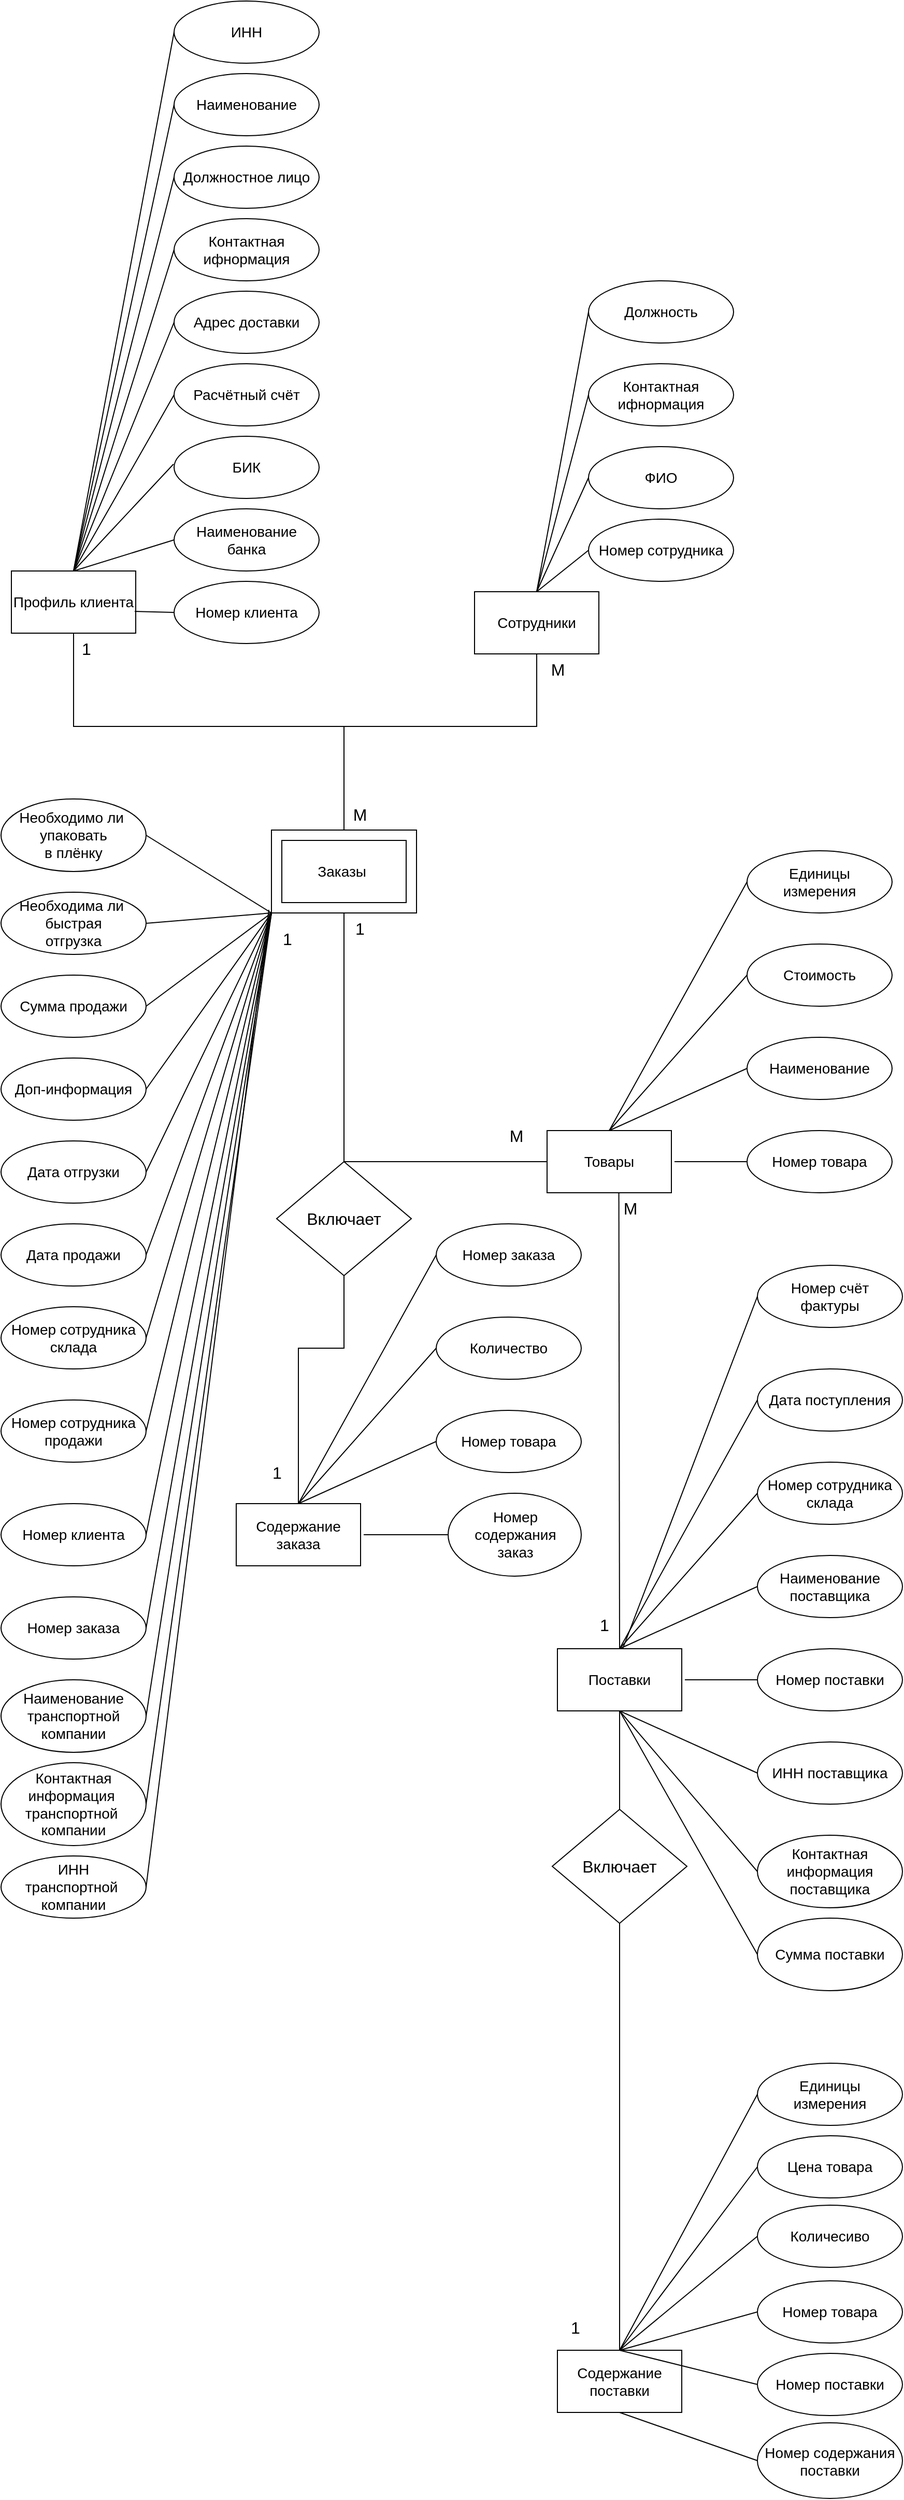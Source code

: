 <mxfile version="24.2.1" type="device">
  <diagram id="Ka57WYL8uHOhpwoZ9gLt" name="Страница — 1">
    <mxGraphModel dx="874" dy="-608" grid="1" gridSize="10" guides="1" tooltips="1" connect="1" arrows="1" fold="1" page="1" pageScale="1" pageWidth="827" pageHeight="1169" math="0" shadow="0">
      <root>
        <mxCell id="0" />
        <mxCell id="1" parent="0" />
        <mxCell id="-9mjrlD3U77bwaLZREmP-149" value="" style="rounded=0;whiteSpace=wrap;html=1;" parent="1" vertex="1">
          <mxGeometry x="344" y="2190" width="140" height="80" as="geometry" />
        </mxCell>
        <mxCell id="-9mjrlD3U77bwaLZREmP-1" value="&lt;span style=&quot;font-size: 14px;&quot;&gt;Профиль клиента&lt;/span&gt;" style="whiteSpace=wrap;html=1;" parent="1" vertex="1">
          <mxGeometry x="93" y="1940" width="120" height="60" as="geometry" />
        </mxCell>
        <mxCell id="-9mjrlD3U77bwaLZREmP-11" value="&lt;font style=&quot;font-size: 14px;&quot;&gt;Номер клиента&lt;/font&gt;" style="ellipse;whiteSpace=wrap;html=1;" parent="1" vertex="1">
          <mxGeometry x="250" y="1950" width="140" height="60" as="geometry" />
        </mxCell>
        <mxCell id="-9mjrlD3U77bwaLZREmP-12" value="&lt;span style=&quot;font-size: 14px;&quot;&gt;ИНН&lt;/span&gt;" style="ellipse;whiteSpace=wrap;html=1;" parent="1" vertex="1">
          <mxGeometry x="250" y="1390" width="140" height="60" as="geometry" />
        </mxCell>
        <mxCell id="-9mjrlD3U77bwaLZREmP-13" value="&lt;span style=&quot;font-size: 14px;&quot;&gt;Наименование&lt;/span&gt;" style="ellipse;whiteSpace=wrap;html=1;" parent="1" vertex="1">
          <mxGeometry x="250" y="1460" width="140" height="60" as="geometry" />
        </mxCell>
        <mxCell id="-9mjrlD3U77bwaLZREmP-14" value="&lt;span style=&quot;font-size: 14px;&quot;&gt;Должностное лицо&lt;/span&gt;" style="ellipse;whiteSpace=wrap;html=1;" parent="1" vertex="1">
          <mxGeometry x="250" y="1530" width="140" height="60" as="geometry" />
        </mxCell>
        <mxCell id="-9mjrlD3U77bwaLZREmP-15" value="&lt;span style=&quot;font-size: 14px;&quot;&gt;Контактная ифнормация&lt;/span&gt;" style="ellipse;whiteSpace=wrap;html=1;" parent="1" vertex="1">
          <mxGeometry x="250" y="1600" width="140" height="60" as="geometry" />
        </mxCell>
        <mxCell id="-9mjrlD3U77bwaLZREmP-16" value="&lt;span style=&quot;font-size: 14px;&quot;&gt;Адрес доставки&lt;/span&gt;" style="ellipse;whiteSpace=wrap;html=1;" parent="1" vertex="1">
          <mxGeometry x="250" y="1670" width="140" height="60" as="geometry" />
        </mxCell>
        <mxCell id="-9mjrlD3U77bwaLZREmP-17" value="&lt;span style=&quot;font-size: 14px;&quot;&gt;БИК&lt;/span&gt;" style="ellipse;whiteSpace=wrap;html=1;" parent="1" vertex="1">
          <mxGeometry x="250" y="1810" width="140" height="60" as="geometry" />
        </mxCell>
        <mxCell id="-9mjrlD3U77bwaLZREmP-18" value="&lt;span style=&quot;font-size: 14px;&quot;&gt;Расчётный счёт&lt;/span&gt;" style="ellipse;whiteSpace=wrap;html=1;" parent="1" vertex="1">
          <mxGeometry x="250" y="1740" width="140" height="60" as="geometry" />
        </mxCell>
        <mxCell id="-9mjrlD3U77bwaLZREmP-19" value="&lt;span style=&quot;font-size: 14px;&quot;&gt;Наименование&lt;br&gt;банка&lt;br&gt;&lt;/span&gt;" style="ellipse;whiteSpace=wrap;html=1;" parent="1" vertex="1">
          <mxGeometry x="250" y="1880" width="140" height="60" as="geometry" />
        </mxCell>
        <mxCell id="-9mjrlD3U77bwaLZREmP-20" value="" style="endArrow=none;html=1;rounded=0;exitX=0;exitY=0.5;exitDx=0;exitDy=0;entryX=0.5;entryY=0;entryDx=0;entryDy=0;" parent="1" source="-9mjrlD3U77bwaLZREmP-19" target="-9mjrlD3U77bwaLZREmP-1" edge="1">
          <mxGeometry width="50" height="50" relative="1" as="geometry">
            <mxPoint x="896" y="1600" as="sourcePoint" />
            <mxPoint x="946" y="1550" as="targetPoint" />
          </mxGeometry>
        </mxCell>
        <mxCell id="-9mjrlD3U77bwaLZREmP-22" value="" style="endArrow=none;html=1;rounded=0;exitX=-0.004;exitY=0.448;exitDx=0;exitDy=0;entryX=0.5;entryY=0;entryDx=0;entryDy=0;exitPerimeter=0;" parent="1" source="-9mjrlD3U77bwaLZREmP-17" target="-9mjrlD3U77bwaLZREmP-1" edge="1">
          <mxGeometry width="50" height="50" relative="1" as="geometry">
            <mxPoint x="126" y="1890" as="sourcePoint" />
            <mxPoint x="163" y="1950" as="targetPoint" />
          </mxGeometry>
        </mxCell>
        <mxCell id="-9mjrlD3U77bwaLZREmP-23" value="" style="endArrow=none;html=1;rounded=0;exitX=0;exitY=0.5;exitDx=0;exitDy=0;entryX=0.5;entryY=0;entryDx=0;entryDy=0;" parent="1" source="-9mjrlD3U77bwaLZREmP-18" target="-9mjrlD3U77bwaLZREmP-1" edge="1">
          <mxGeometry width="50" height="50" relative="1" as="geometry">
            <mxPoint x="126" y="1790" as="sourcePoint" />
            <mxPoint x="163" y="1950" as="targetPoint" />
          </mxGeometry>
        </mxCell>
        <mxCell id="-9mjrlD3U77bwaLZREmP-24" value="" style="endArrow=none;html=1;rounded=0;exitX=0;exitY=0.5;exitDx=0;exitDy=0;entryX=0.5;entryY=0;entryDx=0;entryDy=0;" parent="1" source="-9mjrlD3U77bwaLZREmP-16" target="-9mjrlD3U77bwaLZREmP-1" edge="1">
          <mxGeometry width="50" height="50" relative="1" as="geometry">
            <mxPoint x="126" y="1700" as="sourcePoint" />
            <mxPoint x="163" y="1950" as="targetPoint" />
          </mxGeometry>
        </mxCell>
        <mxCell id="-9mjrlD3U77bwaLZREmP-25" value="" style="endArrow=none;html=1;rounded=0;exitX=0;exitY=0.5;exitDx=0;exitDy=0;entryX=0.5;entryY=0;entryDx=0;entryDy=0;" parent="1" source="-9mjrlD3U77bwaLZREmP-15" target="-9mjrlD3U77bwaLZREmP-1" edge="1">
          <mxGeometry width="50" height="50" relative="1" as="geometry">
            <mxPoint x="126" y="1610" as="sourcePoint" />
            <mxPoint x="163" y="1950" as="targetPoint" />
          </mxGeometry>
        </mxCell>
        <mxCell id="-9mjrlD3U77bwaLZREmP-26" value="" style="endArrow=none;html=1;rounded=0;exitX=0;exitY=0.5;exitDx=0;exitDy=0;entryX=0.5;entryY=0;entryDx=0;entryDy=0;" parent="1" source="-9mjrlD3U77bwaLZREmP-14" target="-9mjrlD3U77bwaLZREmP-1" edge="1">
          <mxGeometry width="50" height="50" relative="1" as="geometry">
            <mxPoint x="126" y="1520" as="sourcePoint" />
            <mxPoint x="163" y="1950" as="targetPoint" />
          </mxGeometry>
        </mxCell>
        <mxCell id="-9mjrlD3U77bwaLZREmP-27" value="" style="endArrow=none;html=1;rounded=0;exitX=0;exitY=0.5;exitDx=0;exitDy=0;entryX=0.5;entryY=0;entryDx=0;entryDy=0;" parent="1" source="-9mjrlD3U77bwaLZREmP-13" target="-9mjrlD3U77bwaLZREmP-1" edge="1">
          <mxGeometry width="50" height="50" relative="1" as="geometry">
            <mxPoint x="126" y="1440" as="sourcePoint" />
            <mxPoint x="163" y="1950" as="targetPoint" />
          </mxGeometry>
        </mxCell>
        <mxCell id="-9mjrlD3U77bwaLZREmP-28" value="" style="endArrow=none;html=1;rounded=0;exitX=0;exitY=0.5;exitDx=0;exitDy=0;entryX=0.5;entryY=0;entryDx=0;entryDy=0;" parent="1" source="-9mjrlD3U77bwaLZREmP-12" target="-9mjrlD3U77bwaLZREmP-1" edge="1">
          <mxGeometry width="50" height="50" relative="1" as="geometry">
            <mxPoint x="126" y="1360" as="sourcePoint" />
            <mxPoint x="163" y="1950" as="targetPoint" />
          </mxGeometry>
        </mxCell>
        <mxCell id="-9mjrlD3U77bwaLZREmP-29" value="" style="endArrow=none;html=1;rounded=0;exitX=0;exitY=0.5;exitDx=0;exitDy=0;entryX=0.992;entryY=0.65;entryDx=0;entryDy=0;entryPerimeter=0;" parent="1" source="-9mjrlD3U77bwaLZREmP-11" target="-9mjrlD3U77bwaLZREmP-1" edge="1">
          <mxGeometry width="50" height="50" relative="1" as="geometry">
            <mxPoint x="126" y="1890" as="sourcePoint" />
            <mxPoint x="163" y="1950" as="targetPoint" />
          </mxGeometry>
        </mxCell>
        <mxCell id="-9mjrlD3U77bwaLZREmP-30" value="&lt;font style=&quot;font-size: 14px;&quot;&gt;Сотрудники&lt;br&gt;&lt;/font&gt;" style="whiteSpace=wrap;html=1;direction=east;flipH=1;flipV=0;" parent="1" vertex="1">
          <mxGeometry x="540" y="1960" width="120" height="60" as="geometry" />
        </mxCell>
        <mxCell id="-9mjrlD3U77bwaLZREmP-31" value="&lt;font style=&quot;font-size: 14px;&quot;&gt;Номер сотрудника&lt;/font&gt;" style="ellipse;whiteSpace=wrap;html=1;direction=east;flipH=1;flipV=0;" parent="1" vertex="1">
          <mxGeometry x="650" y="1890" width="140" height="60" as="geometry" />
        </mxCell>
        <mxCell id="-9mjrlD3U77bwaLZREmP-35" value="&lt;span style=&quot;font-size: 14px;&quot;&gt;Контактная ифнормация&lt;/span&gt;" style="ellipse;whiteSpace=wrap;html=1;direction=east;flipH=1;flipV=0;" parent="1" vertex="1">
          <mxGeometry x="650" y="1740" width="140" height="60" as="geometry" />
        </mxCell>
        <mxCell id="-9mjrlD3U77bwaLZREmP-37" value="&lt;span style=&quot;font-size: 14px;&quot;&gt;Должность&lt;/span&gt;" style="ellipse;whiteSpace=wrap;html=1;direction=east;flipH=1;flipV=0;" parent="1" vertex="1">
          <mxGeometry x="650" y="1660" width="140" height="60" as="geometry" />
        </mxCell>
        <mxCell id="-9mjrlD3U77bwaLZREmP-39" value="&lt;span style=&quot;font-size: 14px;&quot;&gt;ФИО&lt;br&gt;&lt;/span&gt;" style="ellipse;whiteSpace=wrap;html=1;direction=east;flipH=1;flipV=0;" parent="1" vertex="1">
          <mxGeometry x="650" y="1820" width="140" height="60" as="geometry" />
        </mxCell>
        <mxCell id="-9mjrlD3U77bwaLZREmP-40" value="" style="endArrow=none;html=1;rounded=0;exitX=0;exitY=0.5;exitDx=0;exitDy=0;entryX=0.5;entryY=0;entryDx=0;entryDy=0;" parent="1" source="-9mjrlD3U77bwaLZREmP-39" target="-9mjrlD3U77bwaLZREmP-30" edge="1">
          <mxGeometry width="50" height="50" relative="1" as="geometry">
            <mxPoint x="-520" y="1600" as="sourcePoint" />
            <mxPoint x="-570" y="1550" as="targetPoint" />
          </mxGeometry>
        </mxCell>
        <mxCell id="-9mjrlD3U77bwaLZREmP-41" value="" style="endArrow=none;html=1;rounded=0;exitX=0;exitY=0.5;exitDx=0;exitDy=0;entryX=0.5;entryY=0;entryDx=0;entryDy=0;" parent="1" source="-9mjrlD3U77bwaLZREmP-37" target="-9mjrlD3U77bwaLZREmP-30" edge="1">
          <mxGeometry width="50" height="50" relative="1" as="geometry">
            <mxPoint x="250" y="1890" as="sourcePoint" />
            <mxPoint x="213" y="1950" as="targetPoint" />
          </mxGeometry>
        </mxCell>
        <mxCell id="-9mjrlD3U77bwaLZREmP-44" value="" style="endArrow=none;html=1;rounded=0;exitX=0;exitY=0.5;exitDx=0;exitDy=0;entryX=0.5;entryY=0;entryDx=0;entryDy=0;" parent="1" source="-9mjrlD3U77bwaLZREmP-35" target="-9mjrlD3U77bwaLZREmP-30" edge="1">
          <mxGeometry width="50" height="50" relative="1" as="geometry">
            <mxPoint x="250" y="1610" as="sourcePoint" />
            <mxPoint x="213" y="1950" as="targetPoint" />
          </mxGeometry>
        </mxCell>
        <mxCell id="-9mjrlD3U77bwaLZREmP-48" value="" style="endArrow=none;html=1;rounded=0;exitX=0;exitY=0.5;exitDx=0;exitDy=0;entryX=0.5;entryY=0;entryDx=0;entryDy=0;" parent="1" source="-9mjrlD3U77bwaLZREmP-31" target="-9mjrlD3U77bwaLZREmP-30" edge="1">
          <mxGeometry width="50" height="50" relative="1" as="geometry">
            <mxPoint x="473" y="1970" as="sourcePoint" />
            <mxPoint x="403" y="1970" as="targetPoint" />
          </mxGeometry>
        </mxCell>
        <mxCell id="-9mjrlD3U77bwaLZREmP-49" value="&lt;font style=&quot;font-size: 14px;&quot;&gt;Поставки&lt;br&gt;&lt;/font&gt;" style="whiteSpace=wrap;html=1;direction=east;flipH=1;flipV=0;" parent="1" vertex="1">
          <mxGeometry x="620" y="2980" width="120" height="60" as="geometry" />
        </mxCell>
        <mxCell id="-9mjrlD3U77bwaLZREmP-50" value="&lt;font style=&quot;font-size: 14px;&quot;&gt;Номер поставки&lt;/font&gt;" style="ellipse;whiteSpace=wrap;html=1;direction=east;flipH=1;flipV=0;" parent="1" vertex="1">
          <mxGeometry x="813" y="2980" width="140" height="60" as="geometry" />
        </mxCell>
        <mxCell id="-9mjrlD3U77bwaLZREmP-51" value="&lt;font style=&quot;font-size: 14px;&quot;&gt;Номер сотрудника склада&lt;/font&gt;" style="ellipse;whiteSpace=wrap;html=1;direction=east;flipH=1;flipV=0;" parent="1" vertex="1">
          <mxGeometry x="813" y="2800" width="140" height="60" as="geometry" />
        </mxCell>
        <mxCell id="-9mjrlD3U77bwaLZREmP-52" value="&lt;span style=&quot;font-size: 14px;&quot;&gt;Дата поступления&lt;/span&gt;" style="ellipse;whiteSpace=wrap;html=1;direction=east;flipH=1;flipV=0;" parent="1" vertex="1">
          <mxGeometry x="813" y="2710" width="140" height="60" as="geometry" />
        </mxCell>
        <mxCell id="-9mjrlD3U77bwaLZREmP-53" value="&lt;span style=&quot;font-size: 14px;&quot;&gt;Наименование&lt;/span&gt;&lt;span style=&quot;font-size: 14px;&quot;&gt;&lt;br&gt;&lt;/span&gt;&lt;div&gt;&lt;span style=&quot;font-size: 14px;&quot;&gt;поставщика&lt;/span&gt;&lt;/div&gt;" style="ellipse;whiteSpace=wrap;html=1;direction=east;flipH=1;flipV=0;" parent="1" vertex="1">
          <mxGeometry x="813" y="2890" width="140" height="60" as="geometry" />
        </mxCell>
        <mxCell id="-9mjrlD3U77bwaLZREmP-54" value="" style="endArrow=none;html=1;rounded=0;exitX=0;exitY=0.5;exitDx=0;exitDy=0;entryX=0.5;entryY=0;entryDx=0;entryDy=0;" parent="1" source="-9mjrlD3U77bwaLZREmP-53" target="-9mjrlD3U77bwaLZREmP-49" edge="1">
          <mxGeometry width="50" height="50" relative="1" as="geometry">
            <mxPoint x="-180" y="2640" as="sourcePoint" />
            <mxPoint x="-230" y="2590" as="targetPoint" />
          </mxGeometry>
        </mxCell>
        <mxCell id="-9mjrlD3U77bwaLZREmP-55" value="" style="endArrow=none;html=1;rounded=0;exitX=0;exitY=0.5;exitDx=0;exitDy=0;entryX=0.5;entryY=0;entryDx=0;entryDy=0;" parent="1" source="-9mjrlD3U77bwaLZREmP-52" target="-9mjrlD3U77bwaLZREmP-49" edge="1">
          <mxGeometry width="50" height="50" relative="1" as="geometry">
            <mxPoint x="590" y="2930" as="sourcePoint" />
            <mxPoint x="553" y="2990" as="targetPoint" />
          </mxGeometry>
        </mxCell>
        <mxCell id="-9mjrlD3U77bwaLZREmP-56" value="" style="endArrow=none;html=1;rounded=0;exitX=0;exitY=0.5;exitDx=0;exitDy=0;entryX=0.5;entryY=0;entryDx=0;entryDy=0;" parent="1" source="-9mjrlD3U77bwaLZREmP-51" target="-9mjrlD3U77bwaLZREmP-49" edge="1">
          <mxGeometry width="50" height="50" relative="1" as="geometry">
            <mxPoint x="590" y="2650" as="sourcePoint" />
            <mxPoint x="553" y="2990" as="targetPoint" />
          </mxGeometry>
        </mxCell>
        <mxCell id="-9mjrlD3U77bwaLZREmP-57" value="" style="endArrow=none;html=1;rounded=0;" parent="1" edge="1">
          <mxGeometry width="50" height="50" relative="1" as="geometry">
            <mxPoint x="813" y="3010" as="sourcePoint" />
            <mxPoint x="743" y="3010" as="targetPoint" />
          </mxGeometry>
        </mxCell>
        <mxCell id="-9mjrlD3U77bwaLZREmP-58" value="&lt;span style=&quot;font-size: 14px;&quot;&gt;Номер счёт&lt;br&gt;фактуры&lt;br&gt;&lt;/span&gt;" style="ellipse;whiteSpace=wrap;html=1;direction=east;flipH=1;flipV=0;" parent="1" vertex="1">
          <mxGeometry x="813" y="2610" width="140" height="60" as="geometry" />
        </mxCell>
        <mxCell id="-9mjrlD3U77bwaLZREmP-59" value="" style="endArrow=none;html=1;rounded=0;exitX=0;exitY=0.5;exitDx=0;exitDy=0;" parent="1" source="-9mjrlD3U77bwaLZREmP-58" edge="1">
          <mxGeometry width="50" height="50" relative="1" as="geometry">
            <mxPoint x="823" y="2750" as="sourcePoint" />
            <mxPoint x="683" y="2980" as="targetPoint" />
          </mxGeometry>
        </mxCell>
        <mxCell id="-9mjrlD3U77bwaLZREmP-94" value="&lt;font style=&quot;font-size: 14px;&quot;&gt;Номер товара&lt;/font&gt;" style="ellipse;whiteSpace=wrap;html=1;direction=east;flipH=1;flipV=0;" parent="1" vertex="1">
          <mxGeometry x="803" y="2480" width="140" height="60" as="geometry" />
        </mxCell>
        <mxCell id="-9mjrlD3U77bwaLZREmP-95" value="&lt;span style=&quot;font-size: 14px;&quot;&gt;Стоимость&lt;/span&gt;" style="ellipse;whiteSpace=wrap;html=1;direction=east;flipH=1;flipV=0;" parent="1" vertex="1">
          <mxGeometry x="803" y="2300" width="140" height="60" as="geometry" />
        </mxCell>
        <mxCell id="-9mjrlD3U77bwaLZREmP-96" value="&lt;span style=&quot;font-size: 14px;&quot;&gt;Единицы&lt;br&gt;измерения&lt;/span&gt;" style="ellipse;whiteSpace=wrap;html=1;direction=east;flipH=1;flipV=0;" parent="1" vertex="1">
          <mxGeometry x="803" y="2210" width="140" height="60" as="geometry" />
        </mxCell>
        <mxCell id="-9mjrlD3U77bwaLZREmP-97" value="&lt;span style=&quot;font-size: 14px;&quot;&gt;Наименование&lt;br&gt;&lt;/span&gt;" style="ellipse;whiteSpace=wrap;html=1;direction=east;flipH=1;flipV=0;" parent="1" vertex="1">
          <mxGeometry x="803" y="2390" width="140" height="60" as="geometry" />
        </mxCell>
        <mxCell id="-9mjrlD3U77bwaLZREmP-98" value="" style="endArrow=none;html=1;rounded=0;exitX=0;exitY=0.5;exitDx=0;exitDy=0;entryX=0.5;entryY=0;entryDx=0;entryDy=0;" parent="1" source="-9mjrlD3U77bwaLZREmP-97" target="-9mjrlD3U77bwaLZREmP-93" edge="1">
          <mxGeometry width="50" height="50" relative="1" as="geometry">
            <mxPoint x="-190" y="2140" as="sourcePoint" />
            <mxPoint x="-240" y="2090" as="targetPoint" />
          </mxGeometry>
        </mxCell>
        <mxCell id="-9mjrlD3U77bwaLZREmP-99" value="" style="endArrow=none;html=1;rounded=0;exitX=0;exitY=0.5;exitDx=0;exitDy=0;entryX=0.5;entryY=0;entryDx=0;entryDy=0;" parent="1" source="-9mjrlD3U77bwaLZREmP-96" target="-9mjrlD3U77bwaLZREmP-93" edge="1">
          <mxGeometry width="50" height="50" relative="1" as="geometry">
            <mxPoint x="580" y="2430" as="sourcePoint" />
            <mxPoint x="543" y="2490" as="targetPoint" />
          </mxGeometry>
        </mxCell>
        <mxCell id="-9mjrlD3U77bwaLZREmP-100" value="" style="endArrow=none;html=1;rounded=0;exitX=0;exitY=0.5;exitDx=0;exitDy=0;entryX=0.5;entryY=0;entryDx=0;entryDy=0;" parent="1" source="-9mjrlD3U77bwaLZREmP-95" target="-9mjrlD3U77bwaLZREmP-93" edge="1">
          <mxGeometry width="50" height="50" relative="1" as="geometry">
            <mxPoint x="580" y="2150" as="sourcePoint" />
            <mxPoint x="543" y="2490" as="targetPoint" />
          </mxGeometry>
        </mxCell>
        <mxCell id="-9mjrlD3U77bwaLZREmP-101" value="" style="endArrow=none;html=1;rounded=0;" parent="1" edge="1">
          <mxGeometry width="50" height="50" relative="1" as="geometry">
            <mxPoint x="803" y="2510" as="sourcePoint" />
            <mxPoint x="733" y="2510" as="targetPoint" />
          </mxGeometry>
        </mxCell>
        <mxCell id="-9mjrlD3U77bwaLZREmP-126" value="&lt;span style=&quot;font-size: 14px;&quot;&gt;Заказы&amp;nbsp;&lt;/span&gt;" style="whiteSpace=wrap;html=1;" parent="1" vertex="1">
          <mxGeometry x="354" y="2200" width="120" height="60" as="geometry" />
        </mxCell>
        <mxCell id="-9mjrlD3U77bwaLZREmP-127" value="&lt;font style=&quot;font-size: 14px;&quot;&gt;Номер заказа&lt;/font&gt;" style="ellipse;whiteSpace=wrap;html=1;" parent="1" vertex="1">
          <mxGeometry x="83" y="2930" width="140" height="60" as="geometry" />
        </mxCell>
        <mxCell id="-9mjrlD3U77bwaLZREmP-128" value="&lt;span style=&quot;font-size: 14px;&quot;&gt;Сумма продажи&lt;/span&gt;" style="ellipse;whiteSpace=wrap;html=1;" parent="1" vertex="1">
          <mxGeometry x="83" y="2330" width="140" height="60" as="geometry" />
        </mxCell>
        <mxCell id="-9mjrlD3U77bwaLZREmP-129" value="&lt;span style=&quot;font-size: 14px;&quot;&gt;Доп-информация&lt;/span&gt;" style="ellipse;whiteSpace=wrap;html=1;" parent="1" vertex="1">
          <mxGeometry x="83" y="2410" width="140" height="60" as="geometry" />
        </mxCell>
        <mxCell id="-9mjrlD3U77bwaLZREmP-130" value="&lt;font style=&quot;font-size: 14px;&quot;&gt;Дата отгрузки&lt;/font&gt;" style="ellipse;whiteSpace=wrap;html=1;" parent="1" vertex="1">
          <mxGeometry x="83" y="2490" width="140" height="60" as="geometry" />
        </mxCell>
        <mxCell id="-9mjrlD3U77bwaLZREmP-131" value="&lt;span style=&quot;font-size: 14px;&quot;&gt;Дата продажи&lt;/span&gt;" style="ellipse;whiteSpace=wrap;html=1;" parent="1" vertex="1">
          <mxGeometry x="83" y="2570" width="140" height="60" as="geometry" />
        </mxCell>
        <mxCell id="-9mjrlD3U77bwaLZREmP-132" value="&lt;span style=&quot;font-size: 14px;&quot;&gt;Наименование&lt;/span&gt;&lt;span style=&quot;font-size: 14px;&quot;&gt;&lt;br&gt;&lt;/span&gt;&lt;div&gt;&lt;span style=&quot;font-size: 14px;&quot;&gt;транспортной&lt;/span&gt;&lt;/div&gt;&lt;div&gt;&lt;span style=&quot;font-size: 14px;&quot;&gt;компании&lt;/span&gt;&lt;/div&gt;" style="ellipse;whiteSpace=wrap;html=1;" parent="1" vertex="1">
          <mxGeometry x="83" y="3010" width="140" height="70" as="geometry" />
        </mxCell>
        <mxCell id="-9mjrlD3U77bwaLZREmP-133" value="&lt;span style=&quot;font-size: 14px;&quot;&gt;Номер сотрудника продажи&lt;/span&gt;" style="ellipse;whiteSpace=wrap;html=1;" parent="1" vertex="1">
          <mxGeometry x="83" y="2740" width="140" height="60" as="geometry" />
        </mxCell>
        <mxCell id="-9mjrlD3U77bwaLZREmP-134" value="&lt;font style=&quot;font-size: 14px;&quot;&gt;Номер сотрудника склада&lt;/font&gt;" style="ellipse;whiteSpace=wrap;html=1;" parent="1" vertex="1">
          <mxGeometry x="83" y="2650" width="140" height="60" as="geometry" />
        </mxCell>
        <mxCell id="-9mjrlD3U77bwaLZREmP-135" value="&lt;span style=&quot;font-size: 14px;&quot;&gt;Номер клиента&lt;br&gt;&lt;/span&gt;" style="ellipse;whiteSpace=wrap;html=1;" parent="1" vertex="1">
          <mxGeometry x="83" y="2840" width="140" height="60" as="geometry" />
        </mxCell>
        <mxCell id="-9mjrlD3U77bwaLZREmP-136" value="" style="endArrow=none;html=1;rounded=0;exitX=1;exitY=0.5;exitDx=0;exitDy=0;entryX=0;entryY=1;entryDx=0;entryDy=0;" parent="1" source="-9mjrlD3U77bwaLZREmP-135" target="-9mjrlD3U77bwaLZREmP-149" edge="1">
          <mxGeometry width="50" height="50" relative="1" as="geometry">
            <mxPoint x="746" y="2500" as="sourcePoint" />
            <mxPoint x="796" y="2450" as="targetPoint" />
          </mxGeometry>
        </mxCell>
        <mxCell id="-9mjrlD3U77bwaLZREmP-137" value="" style="endArrow=none;html=1;rounded=0;exitX=1;exitY=0.5;exitDx=0;exitDy=0;entryX=0;entryY=1;entryDx=0;entryDy=0;" parent="1" source="-9mjrlD3U77bwaLZREmP-133" target="-9mjrlD3U77bwaLZREmP-149" edge="1">
          <mxGeometry width="50" height="50" relative="1" as="geometry">
            <mxPoint x="-24" y="2790" as="sourcePoint" />
            <mxPoint x="13" y="2850" as="targetPoint" />
          </mxGeometry>
        </mxCell>
        <mxCell id="-9mjrlD3U77bwaLZREmP-138" value="" style="endArrow=none;html=1;rounded=0;exitX=1;exitY=0.5;exitDx=0;exitDy=0;entryX=0;entryY=1;entryDx=0;entryDy=0;" parent="1" source="-9mjrlD3U77bwaLZREmP-134" target="-9mjrlD3U77bwaLZREmP-149" edge="1">
          <mxGeometry width="50" height="50" relative="1" as="geometry">
            <mxPoint x="-24" y="2690" as="sourcePoint" />
            <mxPoint x="13" y="2850" as="targetPoint" />
          </mxGeometry>
        </mxCell>
        <mxCell id="-9mjrlD3U77bwaLZREmP-139" value="" style="endArrow=none;html=1;rounded=0;exitX=1;exitY=0.5;exitDx=0;exitDy=0;entryX=0;entryY=1;entryDx=0;entryDy=0;" parent="1" source="-9mjrlD3U77bwaLZREmP-132" target="-9mjrlD3U77bwaLZREmP-149" edge="1">
          <mxGeometry width="50" height="50" relative="1" as="geometry">
            <mxPoint x="-24" y="2600" as="sourcePoint" />
            <mxPoint x="13" y="2850" as="targetPoint" />
          </mxGeometry>
        </mxCell>
        <mxCell id="-9mjrlD3U77bwaLZREmP-140" value="" style="endArrow=none;html=1;rounded=0;exitX=1;exitY=0.5;exitDx=0;exitDy=0;entryX=0;entryY=1;entryDx=0;entryDy=0;" parent="1" source="-9mjrlD3U77bwaLZREmP-131" target="-9mjrlD3U77bwaLZREmP-149" edge="1">
          <mxGeometry width="50" height="50" relative="1" as="geometry">
            <mxPoint x="-24" y="2510" as="sourcePoint" />
            <mxPoint x="350" y="2220" as="targetPoint" />
          </mxGeometry>
        </mxCell>
        <mxCell id="-9mjrlD3U77bwaLZREmP-141" value="" style="endArrow=none;html=1;rounded=0;exitX=1;exitY=0.5;exitDx=0;exitDy=0;entryX=0;entryY=1;entryDx=0;entryDy=0;" parent="1" source="-9mjrlD3U77bwaLZREmP-130" target="-9mjrlD3U77bwaLZREmP-149" edge="1">
          <mxGeometry width="50" height="50" relative="1" as="geometry">
            <mxPoint x="-24" y="2420" as="sourcePoint" />
            <mxPoint x="350" y="2220" as="targetPoint" />
          </mxGeometry>
        </mxCell>
        <mxCell id="-9mjrlD3U77bwaLZREmP-142" value="" style="endArrow=none;html=1;rounded=0;exitX=1;exitY=0.5;exitDx=0;exitDy=0;entryX=0;entryY=1;entryDx=0;entryDy=0;" parent="1" source="-9mjrlD3U77bwaLZREmP-129" target="-9mjrlD3U77bwaLZREmP-149" edge="1">
          <mxGeometry width="50" height="50" relative="1" as="geometry">
            <mxPoint x="-24" y="2340" as="sourcePoint" />
            <mxPoint x="350" y="2220" as="targetPoint" />
          </mxGeometry>
        </mxCell>
        <mxCell id="-9mjrlD3U77bwaLZREmP-143" value="" style="endArrow=none;html=1;rounded=0;exitX=1;exitY=0.5;exitDx=0;exitDy=0;entryX=0;entryY=1;entryDx=0;entryDy=0;" parent="1" source="-9mjrlD3U77bwaLZREmP-128" target="-9mjrlD3U77bwaLZREmP-149" edge="1">
          <mxGeometry width="50" height="50" relative="1" as="geometry">
            <mxPoint x="-24" y="2260" as="sourcePoint" />
            <mxPoint x="350" y="2220" as="targetPoint" />
          </mxGeometry>
        </mxCell>
        <mxCell id="-9mjrlD3U77bwaLZREmP-144" value="" style="endArrow=none;html=1;rounded=0;exitX=1;exitY=0.5;exitDx=0;exitDy=0;entryX=0;entryY=1;entryDx=0;entryDy=0;" parent="1" source="-9mjrlD3U77bwaLZREmP-127" target="-9mjrlD3U77bwaLZREmP-149" edge="1">
          <mxGeometry width="50" height="50" relative="1" as="geometry">
            <mxPoint x="-24" y="2790" as="sourcePoint" />
            <mxPoint x="13" y="2850" as="targetPoint" />
          </mxGeometry>
        </mxCell>
        <mxCell id="-9mjrlD3U77bwaLZREmP-145" value="&lt;font style=&quot;font-size: 14px;&quot;&gt;Необходима ли&amp;nbsp;&lt;br style=&quot;border-color: var(--border-color);&quot;&gt;быстрая&lt;br&gt;отгрузка&lt;/font&gt;" style="ellipse;whiteSpace=wrap;html=1;" parent="1" vertex="1">
          <mxGeometry x="83" y="2250" width="140" height="60" as="geometry" />
        </mxCell>
        <mxCell id="-9mjrlD3U77bwaLZREmP-146" value="&lt;span style=&quot;font-size: 14px;&quot;&gt;Необходимо&amp;nbsp;ли&amp;nbsp;&lt;/span&gt;&lt;br&gt;&lt;span style=&quot;font-size: 14px;&quot;&gt;упаковать &lt;/span&gt;&lt;br&gt;&lt;span style=&quot;font-size: 14px;&quot;&gt;в плёнку&lt;/span&gt;" style="ellipse;whiteSpace=wrap;html=1;" parent="1" vertex="1">
          <mxGeometry x="83" y="2160" width="140" height="70" as="geometry" />
        </mxCell>
        <mxCell id="-9mjrlD3U77bwaLZREmP-147" value="" style="endArrow=none;html=1;rounded=0;exitX=1;exitY=0.5;exitDx=0;exitDy=0;entryX=0;entryY=1;entryDx=0;entryDy=0;" parent="1" source="-9mjrlD3U77bwaLZREmP-145" target="-9mjrlD3U77bwaLZREmP-149" edge="1">
          <mxGeometry width="50" height="50" relative="1" as="geometry">
            <mxPoint x="-104" y="2180" as="sourcePoint" />
            <mxPoint x="350" y="2220" as="targetPoint" />
          </mxGeometry>
        </mxCell>
        <mxCell id="-9mjrlD3U77bwaLZREmP-148" value="" style="endArrow=none;html=1;rounded=0;entryX=0;entryY=1;entryDx=0;entryDy=0;exitX=1;exitY=0.5;exitDx=0;exitDy=0;" parent="1" source="-9mjrlD3U77bwaLZREmP-146" target="-9mjrlD3U77bwaLZREmP-149" edge="1">
          <mxGeometry width="50" height="50" relative="1" as="geometry">
            <mxPoint x="-107" y="2070" as="sourcePoint" />
            <mxPoint x="23" y="2860" as="targetPoint" />
          </mxGeometry>
        </mxCell>
        <mxCell id="-9mjrlD3U77bwaLZREmP-150" value="" style="endArrow=none;html=1;rounded=0;exitX=0.5;exitY=1;exitDx=0;exitDy=0;entryX=0.5;entryY=0;entryDx=0;entryDy=0;" parent="1" source="-9mjrlD3U77bwaLZREmP-1" target="-9mjrlD3U77bwaLZREmP-149" edge="1">
          <mxGeometry width="50" height="50" relative="1" as="geometry">
            <mxPoint x="440" y="1900" as="sourcePoint" />
            <mxPoint x="490" y="1850" as="targetPoint" />
            <Array as="points">
              <mxPoint x="153" y="2090" />
              <mxPoint x="414" y="2090" />
            </Array>
          </mxGeometry>
        </mxCell>
        <mxCell id="-9mjrlD3U77bwaLZREmP-151" value="" style="endArrow=none;html=1;rounded=0;exitX=0.5;exitY=1;exitDx=0;exitDy=0;entryX=0.5;entryY=0;entryDx=0;entryDy=0;" parent="1" source="-9mjrlD3U77bwaLZREmP-30" target="-9mjrlD3U77bwaLZREmP-149" edge="1">
          <mxGeometry width="50" height="50" relative="1" as="geometry">
            <mxPoint x="440" y="1900" as="sourcePoint" />
            <mxPoint x="490" y="1850" as="targetPoint" />
            <Array as="points">
              <mxPoint x="600" y="2090" />
              <mxPoint x="414" y="2090" />
            </Array>
          </mxGeometry>
        </mxCell>
        <mxCell id="-9mjrlD3U77bwaLZREmP-153" value="1" style="text;html=1;align=center;verticalAlign=middle;resizable=0;points=[];autosize=1;strokeColor=none;fillColor=none;fontSize=16;" parent="1" vertex="1">
          <mxGeometry x="150" y="2000" width="30" height="30" as="geometry" />
        </mxCell>
        <mxCell id="-9mjrlD3U77bwaLZREmP-154" value="М" style="text;html=1;align=center;verticalAlign=middle;resizable=0;points=[];autosize=1;strokeColor=none;fillColor=none;fontSize=16;" parent="1" vertex="1">
          <mxGeometry x="600" y="2020" width="40" height="30" as="geometry" />
        </mxCell>
        <mxCell id="-9mjrlD3U77bwaLZREmP-156" value="М" style="text;html=1;align=center;verticalAlign=middle;resizable=0;points=[];autosize=1;strokeColor=none;fillColor=none;fontSize=16;" parent="1" vertex="1">
          <mxGeometry x="409" y="2160" width="40" height="30" as="geometry" />
        </mxCell>
        <mxCell id="-9mjrlD3U77bwaLZREmP-157" value="" style="endArrow=none;html=1;rounded=0;exitX=0.5;exitY=1;exitDx=0;exitDy=0;entryX=0;entryY=0.5;entryDx=0;entryDy=0;" parent="1" source="-9mjrlD3U77bwaLZREmP-149" target="-9mjrlD3U77bwaLZREmP-93" edge="1">
          <mxGeometry width="50" height="50" relative="1" as="geometry">
            <mxPoint x="440" y="2140" as="sourcePoint" />
            <mxPoint x="490" y="2090" as="targetPoint" />
            <Array as="points">
              <mxPoint x="414" y="2510" />
            </Array>
          </mxGeometry>
        </mxCell>
        <mxCell id="-9mjrlD3U77bwaLZREmP-158" value="М" style="text;html=1;align=center;verticalAlign=middle;resizable=0;points=[];autosize=1;strokeColor=none;fillColor=none;fontSize=16;" parent="1" vertex="1">
          <mxGeometry x="560" y="2470" width="40" height="30" as="geometry" />
        </mxCell>
        <mxCell id="-9mjrlD3U77bwaLZREmP-159" value="1" style="text;html=1;align=center;verticalAlign=middle;resizable=0;points=[];autosize=1;strokeColor=none;fillColor=none;fontSize=16;" parent="1" vertex="1">
          <mxGeometry x="414" y="2270" width="30" height="30" as="geometry" />
        </mxCell>
        <mxCell id="-9mjrlD3U77bwaLZREmP-164" value="1" style="text;html=1;align=center;verticalAlign=middle;resizable=0;points=[];autosize=1;strokeColor=none;fillColor=none;fontSize=16;" parent="1" vertex="1">
          <mxGeometry x="344" y="2280" width="30" height="30" as="geometry" />
        </mxCell>
        <mxCell id="-9mjrlD3U77bwaLZREmP-179" value="" style="endArrow=none;html=1;rounded=0;entryX=0.232;entryY=-0.095;entryDx=0;entryDy=0;entryPerimeter=0;exitX=0.5;exitY=0;exitDx=0;exitDy=0;" parent="1" target="-9mjrlD3U77bwaLZREmP-180" edge="1" source="-9mjrlD3U77bwaLZREmP-49">
          <mxGeometry width="50" height="50" relative="1" as="geometry">
            <mxPoint x="700" y="2980" as="sourcePoint" />
            <mxPoint x="640" y="2630" as="targetPoint" />
          </mxGeometry>
        </mxCell>
        <mxCell id="-9mjrlD3U77bwaLZREmP-180" value="М" style="text;html=1;align=center;verticalAlign=middle;resizable=0;points=[];autosize=1;strokeColor=none;fillColor=none;fontSize=16;" parent="1" vertex="1">
          <mxGeometry x="670" y="2540" width="40" height="30" as="geometry" />
        </mxCell>
        <mxCell id="-9mjrlD3U77bwaLZREmP-181" value="1" style="text;html=1;align=center;verticalAlign=middle;resizable=0;points=[];autosize=1;strokeColor=none;fillColor=none;fontSize=16;" parent="1" vertex="1">
          <mxGeometry x="650" y="2942" width="30" height="30" as="geometry" />
        </mxCell>
        <mxCell id="-9mjrlD3U77bwaLZREmP-93" value="&lt;font style=&quot;font-size: 14px;&quot;&gt;Товары&lt;br&gt;&lt;/font&gt;" style="whiteSpace=wrap;html=1;direction=east;flipH=1;flipV=0;" parent="1" vertex="1">
          <mxGeometry x="610" y="2480" width="120" height="60" as="geometry" />
        </mxCell>
        <mxCell id="IZzUB9tZ3DCIGUgleCzr-1" value="&lt;span style=&quot;font-size: 14px;&quot;&gt;ИНН поставщика&lt;/span&gt;" style="ellipse;whiteSpace=wrap;html=1;direction=east;flipH=1;flipV=0;" vertex="1" parent="1">
          <mxGeometry x="813" y="3070" width="140" height="60" as="geometry" />
        </mxCell>
        <mxCell id="IZzUB9tZ3DCIGUgleCzr-2" value="&lt;span style=&quot;font-size: 14px;&quot;&gt;Контактная&lt;/span&gt;&lt;div&gt;&lt;span style=&quot;font-size: 14px;&quot;&gt;информация&lt;/span&gt;&lt;br&gt;&lt;div&gt;&lt;span style=&quot;font-size: 14px;&quot;&gt;поставщика&lt;/span&gt;&lt;br&gt;&lt;/div&gt;&lt;/div&gt;" style="ellipse;whiteSpace=wrap;html=1;direction=east;flipH=1;flipV=0;" vertex="1" parent="1">
          <mxGeometry x="813" y="3160" width="140" height="70" as="geometry" />
        </mxCell>
        <mxCell id="IZzUB9tZ3DCIGUgleCzr-3" value="" style="endArrow=none;html=1;rounded=0;entryX=0.5;entryY=1;entryDx=0;entryDy=0;exitX=0;exitY=0.5;exitDx=0;exitDy=0;" edge="1" parent="1" source="IZzUB9tZ3DCIGUgleCzr-1" target="-9mjrlD3U77bwaLZREmP-49">
          <mxGeometry width="50" height="50" relative="1" as="geometry">
            <mxPoint x="780" y="3090" as="sourcePoint" />
            <mxPoint x="710" y="3090" as="targetPoint" />
          </mxGeometry>
        </mxCell>
        <mxCell id="IZzUB9tZ3DCIGUgleCzr-4" value="" style="endArrow=none;html=1;rounded=0;exitX=0;exitY=0.5;exitDx=0;exitDy=0;" edge="1" parent="1" source="IZzUB9tZ3DCIGUgleCzr-2">
          <mxGeometry width="50" height="50" relative="1" as="geometry">
            <mxPoint x="823" y="3110" as="sourcePoint" />
            <mxPoint x="680" y="3040" as="targetPoint" />
          </mxGeometry>
        </mxCell>
        <mxCell id="IZzUB9tZ3DCIGUgleCzr-5" value="&lt;font style=&quot;font-size: 14px;&quot;&gt;Содержание поставки&lt;br&gt;&lt;/font&gt;" style="whiteSpace=wrap;html=1;direction=east;flipH=1;flipV=0;" vertex="1" parent="1">
          <mxGeometry x="620" y="3657" width="120" height="60" as="geometry" />
        </mxCell>
        <mxCell id="IZzUB9tZ3DCIGUgleCzr-6" value="&lt;font style=&quot;font-size: 14px;&quot;&gt;&lt;font style=&quot;font-size: 14px;&quot;&gt;Номер с&lt;/font&gt;одержания поставки&lt;/font&gt;" style="ellipse;whiteSpace=wrap;html=1;direction=east;flipH=1;flipV=0;" vertex="1" parent="1">
          <mxGeometry x="813" y="3727" width="140" height="73" as="geometry" />
        </mxCell>
        <mxCell id="IZzUB9tZ3DCIGUgleCzr-7" value="&lt;font style=&quot;font-size: 14px;&quot;&gt;Количесиво&lt;/font&gt;" style="ellipse;whiteSpace=wrap;html=1;direction=east;flipH=1;flipV=0;" vertex="1" parent="1">
          <mxGeometry x="813" y="3517" width="140" height="60" as="geometry" />
        </mxCell>
        <mxCell id="IZzUB9tZ3DCIGUgleCzr-8" value="&lt;font style=&quot;font-size: 14px;&quot;&gt;Цена товара&lt;/font&gt;&lt;span style=&quot;font-size: 14px;&quot;&gt;&lt;br&gt;&lt;/span&gt;" style="ellipse;whiteSpace=wrap;html=1;direction=east;flipH=1;flipV=0;" vertex="1" parent="1">
          <mxGeometry x="813" y="3450" width="140" height="60" as="geometry" />
        </mxCell>
        <mxCell id="IZzUB9tZ3DCIGUgleCzr-9" value="&lt;font style=&quot;font-size: 14px;&quot;&gt;Номер поставки&lt;/font&gt;&lt;span style=&quot;font-size: 14px;&quot;&gt;&lt;br&gt;&lt;/span&gt;" style="ellipse;whiteSpace=wrap;html=1;direction=east;flipH=1;flipV=0;" vertex="1" parent="1">
          <mxGeometry x="813" y="3660" width="140" height="60" as="geometry" />
        </mxCell>
        <mxCell id="IZzUB9tZ3DCIGUgleCzr-10" value="" style="endArrow=none;html=1;rounded=0;exitX=0;exitY=0.5;exitDx=0;exitDy=0;entryX=0.5;entryY=0;entryDx=0;entryDy=0;" edge="1" parent="1" source="IZzUB9tZ3DCIGUgleCzr-9" target="IZzUB9tZ3DCIGUgleCzr-5">
          <mxGeometry width="50" height="50" relative="1" as="geometry">
            <mxPoint x="-193.5" y="3317" as="sourcePoint" />
            <mxPoint x="-243.5" y="3267" as="targetPoint" />
          </mxGeometry>
        </mxCell>
        <mxCell id="IZzUB9tZ3DCIGUgleCzr-11" value="" style="endArrow=none;html=1;rounded=0;exitX=0;exitY=0.5;exitDx=0;exitDy=0;entryX=0.5;entryY=0;entryDx=0;entryDy=0;" edge="1" parent="1" source="IZzUB9tZ3DCIGUgleCzr-8" target="IZzUB9tZ3DCIGUgleCzr-5">
          <mxGeometry width="50" height="50" relative="1" as="geometry">
            <mxPoint x="576.5" y="3607" as="sourcePoint" />
            <mxPoint x="539.5" y="3667" as="targetPoint" />
          </mxGeometry>
        </mxCell>
        <mxCell id="IZzUB9tZ3DCIGUgleCzr-12" value="" style="endArrow=none;html=1;rounded=0;exitX=0;exitY=0.5;exitDx=0;exitDy=0;entryX=0.5;entryY=0;entryDx=0;entryDy=0;" edge="1" parent="1" source="IZzUB9tZ3DCIGUgleCzr-7" target="IZzUB9tZ3DCIGUgleCzr-5">
          <mxGeometry width="50" height="50" relative="1" as="geometry">
            <mxPoint x="576.5" y="3327" as="sourcePoint" />
            <mxPoint x="539.5" y="3667" as="targetPoint" />
          </mxGeometry>
        </mxCell>
        <mxCell id="IZzUB9tZ3DCIGUgleCzr-13" value="" style="endArrow=none;html=1;rounded=0;exitX=0;exitY=0.5;exitDx=0;exitDy=0;entryX=0.5;entryY=1;entryDx=0;entryDy=0;" edge="1" parent="1" source="IZzUB9tZ3DCIGUgleCzr-6" target="IZzUB9tZ3DCIGUgleCzr-5">
          <mxGeometry width="50" height="50" relative="1" as="geometry">
            <mxPoint x="799.5" y="3687" as="sourcePoint" />
            <mxPoint x="780" y="3750" as="targetPoint" />
          </mxGeometry>
        </mxCell>
        <mxCell id="IZzUB9tZ3DCIGUgleCzr-14" value="&lt;font style=&quot;font-size: 14px;&quot;&gt;Единицы&lt;br style=&quot;border-color: var(--border-color);&quot;&gt;измерения&lt;/font&gt;&lt;span style=&quot;font-size: 14px;&quot;&gt;&lt;br&gt;&lt;/span&gt;" style="ellipse;whiteSpace=wrap;html=1;direction=east;flipH=1;flipV=0;" vertex="1" parent="1">
          <mxGeometry x="813" y="3380" width="140" height="60" as="geometry" />
        </mxCell>
        <mxCell id="IZzUB9tZ3DCIGUgleCzr-15" value="" style="endArrow=none;html=1;rounded=0;exitX=0;exitY=0.5;exitDx=0;exitDy=0;entryX=0.5;entryY=0;entryDx=0;entryDy=0;" edge="1" parent="1" source="IZzUB9tZ3DCIGUgleCzr-14" target="IZzUB9tZ3DCIGUgleCzr-5">
          <mxGeometry width="50" height="50" relative="1" as="geometry">
            <mxPoint x="809.5" y="3427" as="sourcePoint" />
            <mxPoint x="667" y="3657" as="targetPoint" />
          </mxGeometry>
        </mxCell>
        <mxCell id="IZzUB9tZ3DCIGUgleCzr-16" value="1" style="text;html=1;align=center;verticalAlign=middle;resizable=0;points=[];autosize=1;strokeColor=none;fillColor=none;fontSize=16;" vertex="1" parent="1">
          <mxGeometry x="621.5" y="3620" width="30" height="30" as="geometry" />
        </mxCell>
        <mxCell id="IZzUB9tZ3DCIGUgleCzr-18" value="&lt;font style=&quot;font-size: 14px;&quot;&gt;&lt;font style=&quot;font-size: 14px;&quot;&gt;Номер товара&lt;/font&gt;&lt;/font&gt;" style="ellipse;whiteSpace=wrap;html=1;direction=east;flipH=1;flipV=0;" vertex="1" parent="1">
          <mxGeometry x="813" y="3590" width="140" height="60" as="geometry" />
        </mxCell>
        <mxCell id="IZzUB9tZ3DCIGUgleCzr-19" value="" style="endArrow=none;html=1;rounded=0;exitX=0;exitY=0.5;exitDx=0;exitDy=0;entryX=0.5;entryY=0;entryDx=0;entryDy=0;" edge="1" parent="1" source="IZzUB9tZ3DCIGUgleCzr-18" target="IZzUB9tZ3DCIGUgleCzr-5">
          <mxGeometry width="50" height="50" relative="1" as="geometry">
            <mxPoint x="823" y="3500" as="sourcePoint" />
            <mxPoint x="677" y="3667" as="targetPoint" />
          </mxGeometry>
        </mxCell>
        <mxCell id="IZzUB9tZ3DCIGUgleCzr-20" value="&lt;font style=&quot;font-size: 16px;&quot;&gt;Включает&lt;/font&gt;" style="rhombus;whiteSpace=wrap;html=1;" vertex="1" parent="1">
          <mxGeometry x="349" y="2510" width="130" height="110" as="geometry" />
        </mxCell>
        <mxCell id="IZzUB9tZ3DCIGUgleCzr-21" value="" style="endArrow=none;html=1;rounded=0;entryX=0.5;entryY=1;entryDx=0;entryDy=0;exitX=0.5;exitY=0;exitDx=0;exitDy=0;" edge="1" parent="1" source="IZzUB9tZ3DCIGUgleCzr-5" target="-9mjrlD3U77bwaLZREmP-49">
          <mxGeometry width="50" height="50" relative="1" as="geometry">
            <mxPoint x="641" y="3590" as="sourcePoint" />
            <mxPoint x="640" y="3147" as="targetPoint" />
          </mxGeometry>
        </mxCell>
        <mxCell id="IZzUB9tZ3DCIGUgleCzr-17" value="&lt;font style=&quot;font-size: 16px;&quot;&gt;Включает&lt;/font&gt;" style="rhombus;whiteSpace=wrap;html=1;" vertex="1" parent="1">
          <mxGeometry x="615" y="3135" width="130" height="110" as="geometry" />
        </mxCell>
        <mxCell id="IZzUB9tZ3DCIGUgleCzr-22" value="&lt;font style=&quot;font-size: 14px;&quot;&gt;Содержание заказа&lt;br&gt;&lt;/font&gt;" style="whiteSpace=wrap;html=1;direction=east;flipH=1;flipV=0;" vertex="1" parent="1">
          <mxGeometry x="310" y="2840" width="120" height="60" as="geometry" />
        </mxCell>
        <mxCell id="IZzUB9tZ3DCIGUgleCzr-23" value="&lt;span style=&quot;font-size: 14px;&quot;&gt;Количество&lt;/span&gt;" style="ellipse;whiteSpace=wrap;html=1;direction=east;flipH=1;flipV=0;" vertex="1" parent="1">
          <mxGeometry x="503" y="2660" width="140" height="60" as="geometry" />
        </mxCell>
        <mxCell id="IZzUB9tZ3DCIGUgleCzr-24" value="&lt;span style=&quot;font-size: 14px;&quot;&gt;Номер заказа&lt;/span&gt;" style="ellipse;whiteSpace=wrap;html=1;direction=east;flipH=1;flipV=0;" vertex="1" parent="1">
          <mxGeometry x="503" y="2570" width="140" height="60" as="geometry" />
        </mxCell>
        <mxCell id="IZzUB9tZ3DCIGUgleCzr-25" value="&lt;span style=&quot;font-size: 14px;&quot;&gt;Номер товара&lt;br&gt;&lt;/span&gt;" style="ellipse;whiteSpace=wrap;html=1;direction=east;flipH=1;flipV=0;" vertex="1" parent="1">
          <mxGeometry x="503" y="2750" width="140" height="60" as="geometry" />
        </mxCell>
        <mxCell id="IZzUB9tZ3DCIGUgleCzr-26" value="" style="endArrow=none;html=1;rounded=0;exitX=0;exitY=0.5;exitDx=0;exitDy=0;entryX=0.5;entryY=0;entryDx=0;entryDy=0;" edge="1" parent="1" source="IZzUB9tZ3DCIGUgleCzr-25" target="IZzUB9tZ3DCIGUgleCzr-22">
          <mxGeometry width="50" height="50" relative="1" as="geometry">
            <mxPoint x="-490" y="2500" as="sourcePoint" />
            <mxPoint x="-540" y="2450" as="targetPoint" />
          </mxGeometry>
        </mxCell>
        <mxCell id="IZzUB9tZ3DCIGUgleCzr-27" value="" style="endArrow=none;html=1;rounded=0;exitX=0;exitY=0.5;exitDx=0;exitDy=0;entryX=0.5;entryY=0;entryDx=0;entryDy=0;" edge="1" parent="1" source="IZzUB9tZ3DCIGUgleCzr-24" target="IZzUB9tZ3DCIGUgleCzr-22">
          <mxGeometry width="50" height="50" relative="1" as="geometry">
            <mxPoint x="280" y="2790" as="sourcePoint" />
            <mxPoint x="243" y="2850" as="targetPoint" />
          </mxGeometry>
        </mxCell>
        <mxCell id="IZzUB9tZ3DCIGUgleCzr-28" value="" style="endArrow=none;html=1;rounded=0;exitX=0;exitY=0.5;exitDx=0;exitDy=0;entryX=0.5;entryY=0;entryDx=0;entryDy=0;" edge="1" parent="1" source="IZzUB9tZ3DCIGUgleCzr-23" target="IZzUB9tZ3DCIGUgleCzr-22">
          <mxGeometry width="50" height="50" relative="1" as="geometry">
            <mxPoint x="280" y="2510" as="sourcePoint" />
            <mxPoint x="243" y="2850" as="targetPoint" />
          </mxGeometry>
        </mxCell>
        <mxCell id="IZzUB9tZ3DCIGUgleCzr-29" value="" style="endArrow=none;html=1;rounded=0;exitX=0;exitY=0.5;exitDx=0;exitDy=0;" edge="1" parent="1" source="IZzUB9tZ3DCIGUgleCzr-31">
          <mxGeometry width="50" height="50" relative="1" as="geometry">
            <mxPoint x="503" y="2870" as="sourcePoint" />
            <mxPoint x="433" y="2870" as="targetPoint" />
          </mxGeometry>
        </mxCell>
        <mxCell id="IZzUB9tZ3DCIGUgleCzr-30" value="1" style="text;html=1;align=center;verticalAlign=middle;resizable=0;points=[];autosize=1;strokeColor=none;fillColor=none;fontSize=16;" vertex="1" parent="1">
          <mxGeometry x="334" y="2795" width="30" height="30" as="geometry" />
        </mxCell>
        <mxCell id="IZzUB9tZ3DCIGUgleCzr-31" value="&lt;font style=&quot;font-size: 14px;&quot;&gt;Номер&lt;/font&gt;&lt;div&gt;&lt;font style=&quot;font-size: 14px;&quot;&gt;содержания&lt;/font&gt;&lt;div&gt;&lt;font style=&quot;font-size: 14px;&quot;&gt;заказ&lt;/font&gt;&lt;/div&gt;&lt;/div&gt;" style="ellipse;whiteSpace=wrap;html=1;direction=east;flipH=1;flipV=0;" vertex="1" parent="1">
          <mxGeometry x="514.5" y="2830" width="128.5" height="80" as="geometry" />
        </mxCell>
        <mxCell id="IZzUB9tZ3DCIGUgleCzr-33" value="" style="endArrow=none;html=1;rounded=0;entryX=0.5;entryY=0;entryDx=0;entryDy=0;exitX=0.5;exitY=1;exitDx=0;exitDy=0;" edge="1" parent="1" source="IZzUB9tZ3DCIGUgleCzr-20" target="IZzUB9tZ3DCIGUgleCzr-22">
          <mxGeometry width="50" height="50" relative="1" as="geometry">
            <mxPoint x="480" y="2530" as="sourcePoint" />
            <mxPoint x="620" y="2520" as="targetPoint" />
            <Array as="points">
              <mxPoint x="414" y="2690" />
              <mxPoint x="370" y="2690" />
            </Array>
          </mxGeometry>
        </mxCell>
        <mxCell id="IZzUB9tZ3DCIGUgleCzr-34" value="&lt;span style=&quot;font-size: 14px;&quot;&gt;Контактная&lt;/span&gt;&lt;div&gt;&lt;span style=&quot;font-size: 14px;&quot;&gt;информация&amp;nbsp;&lt;/span&gt;&lt;br&gt;&lt;span style=&quot;font-size: 14px;&quot;&gt;транспортной&amp;nbsp;&lt;/span&gt;&lt;br&gt;&lt;span style=&quot;font-size: 14px;&quot;&gt;компании&lt;/span&gt;&lt;/div&gt;" style="ellipse;whiteSpace=wrap;html=1;" vertex="1" parent="1">
          <mxGeometry x="83" y="3090" width="140" height="80" as="geometry" />
        </mxCell>
        <mxCell id="IZzUB9tZ3DCIGUgleCzr-35" value="&lt;span style=&quot;font-size: 14px;&quot;&gt;ИНН&lt;/span&gt;&lt;div&gt;&lt;span style=&quot;font-size: 14px;&quot;&gt;транспортной&amp;nbsp;&lt;br&gt;компании&lt;br&gt;&lt;/span&gt;&lt;/div&gt;" style="ellipse;whiteSpace=wrap;html=1;" vertex="1" parent="1">
          <mxGeometry x="83" y="3180" width="140" height="60" as="geometry" />
        </mxCell>
        <mxCell id="IZzUB9tZ3DCIGUgleCzr-36" value="" style="endArrow=none;html=1;rounded=0;exitX=1;exitY=0.5;exitDx=0;exitDy=0;entryX=0;entryY=1;entryDx=0;entryDy=0;" edge="1" parent="1" source="IZzUB9tZ3DCIGUgleCzr-34" target="-9mjrlD3U77bwaLZREmP-149">
          <mxGeometry width="50" height="50" relative="1" as="geometry">
            <mxPoint x="233" y="3055" as="sourcePoint" />
            <mxPoint x="354" y="2280" as="targetPoint" />
          </mxGeometry>
        </mxCell>
        <mxCell id="IZzUB9tZ3DCIGUgleCzr-37" value="" style="endArrow=none;html=1;rounded=0;exitX=1;exitY=0.5;exitDx=0;exitDy=0;entryX=-0.018;entryY=0.961;entryDx=0;entryDy=0;entryPerimeter=0;" edge="1" parent="1" source="IZzUB9tZ3DCIGUgleCzr-35" target="-9mjrlD3U77bwaLZREmP-149">
          <mxGeometry width="50" height="50" relative="1" as="geometry">
            <mxPoint x="233" y="3140" as="sourcePoint" />
            <mxPoint x="354" y="2280" as="targetPoint" />
          </mxGeometry>
        </mxCell>
        <mxCell id="IZzUB9tZ3DCIGUgleCzr-38" value="&lt;div&gt;&lt;div&gt;&lt;span style=&quot;font-size: 14px;&quot;&gt;Сумма поставки&lt;/span&gt;&lt;/div&gt;&lt;/div&gt;" style="ellipse;whiteSpace=wrap;html=1;direction=east;flipH=1;flipV=0;" vertex="1" parent="1">
          <mxGeometry x="813" y="3240" width="140" height="70" as="geometry" />
        </mxCell>
        <mxCell id="IZzUB9tZ3DCIGUgleCzr-39" value="" style="endArrow=none;html=1;rounded=0;exitX=0;exitY=0.5;exitDx=0;exitDy=0;entryX=0.5;entryY=1;entryDx=0;entryDy=0;" edge="1" parent="1" source="IZzUB9tZ3DCIGUgleCzr-38" target="-9mjrlD3U77bwaLZREmP-49">
          <mxGeometry width="50" height="50" relative="1" as="geometry">
            <mxPoint x="823" y="3205" as="sourcePoint" />
            <mxPoint x="690" y="3050" as="targetPoint" />
          </mxGeometry>
        </mxCell>
      </root>
    </mxGraphModel>
  </diagram>
</mxfile>
